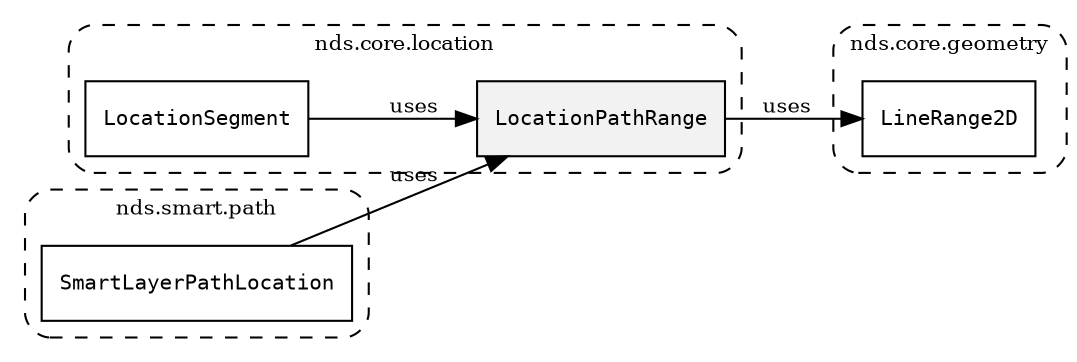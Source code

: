 /**
 * This dot file creates symbol collaboration diagram for LocationPathRange.
 */
digraph ZSERIO
{
    node [shape=box, fontsize=10];
    rankdir="LR";
    fontsize=10;
    tooltip="LocationPathRange collaboration diagram";

    subgraph "cluster_nds.core.location"
    {
        style="dashed, rounded";
        label="nds.core.location";
        tooltip="Package nds.core.location";
        href="../../../content/packages/nds.core.location.html#Package-nds-core-location";
        target="_parent";

        "LocationPathRange" [style="filled", fillcolor="#0000000D", target="_parent", label=<<font face="monospace"><table align="center" border="0" cellspacing="0" cellpadding="0"><tr><td href="../../../content/packages/nds.core.location.html#Subtype-LocationPathRange" title="Subtype defined in nds.core.location">LocationPathRange</td></tr></table></font>>];
        "LocationSegment" [target="_parent", label=<<font face="monospace"><table align="center" border="0" cellspacing="0" cellpadding="0"><tr><td href="../../../content/packages/nds.core.location.html#Structure-LocationSegment" title="Structure defined in nds.core.location">LocationSegment</td></tr></table></font>>];
    }

    subgraph "cluster_nds.core.geometry"
    {
        style="dashed, rounded";
        label="nds.core.geometry";
        tooltip="Package nds.core.geometry";
        href="../../../content/packages/nds.core.geometry.html#Package-nds-core-geometry";
        target="_parent";

        "LineRange2D" [target="_parent", label=<<font face="monospace"><table align="center" border="0" cellspacing="0" cellpadding="0"><tr><td href="../../../content/packages/nds.core.geometry.html#Structure-LineRange2D" title="Structure defined in nds.core.geometry">LineRange2D</td></tr></table></font>>];
    }

    subgraph "cluster_nds.smart.path"
    {
        style="dashed, rounded";
        label="nds.smart.path";
        tooltip="Package nds.smart.path";
        href="../../../content/packages/nds.smart.path.html#Package-nds-smart-path";
        target="_parent";

        "SmartLayerPathLocation" [target="_parent", label=<<font face="monospace"><table align="center" border="0" cellspacing="0" cellpadding="0"><tr><td href="../../../content/packages/nds.smart.path.html#Structure-SmartLayerPathLocation" title="Structure defined in nds.smart.path">SmartLayerPathLocation</td></tr></table></font>>];
    }

    "LocationPathRange" -> "LineRange2D" [label="uses", fontsize=10];
    "LocationSegment" -> "LocationPathRange" [label="uses", fontsize=10];
    "SmartLayerPathLocation" -> "LocationPathRange" [label="uses", fontsize=10];
}
